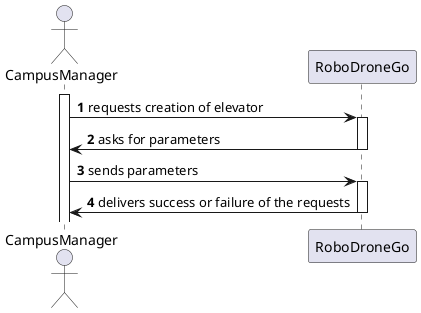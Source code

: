 @startuml
'https://plantuml.com/sequence-diagram

autonumber
actor  CampusManager
participant  RoboDroneGo

activate CampusManager
CampusManager -> RoboDroneGo : requests creation of elevator
activate RoboDroneGo
CampusManager <- RoboDroneGo : asks for parameters
deactivate RoboDroneGo
CampusManager -> RoboDroneGo : sends parameters
activate RoboDroneGo
CampusManager <- RoboDroneGo : delivers success or failure of the requests
deactivate RoboDroneGo

@enduml
